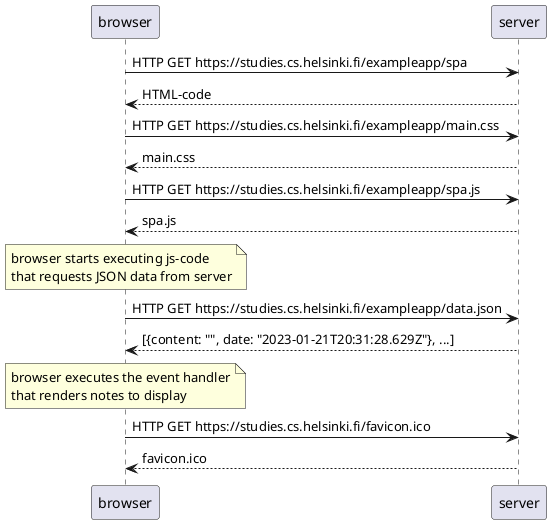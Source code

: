 @startuml Single page app diagram

browser->server: HTTP GET https://studies.cs.helsinki.fi/exampleapp/spa
server-->browser: HTML-code
browser->server: HTTP GET https://studies.cs.helsinki.fi/exampleapp/main.css
server-->browser: main.css
browser->server: HTTP GET https://studies.cs.helsinki.fi/exampleapp/spa.js
server-->browser: spa.js

note over browser
browser starts executing js-code
that requests JSON data from server
end note

browser->server: HTTP GET https://studies.cs.helsinki.fi/exampleapp/data.json
server-->browser: [{content: "", date: "2023-01-21T20:31:28.629Z"}, ...]

note over browser
browser executes the event handler
that renders notes to display
end note

browser->server: HTTP GET https://studies.cs.helsinki.fi/favicon.ico
server-->browser: favicon.ico

@enduml